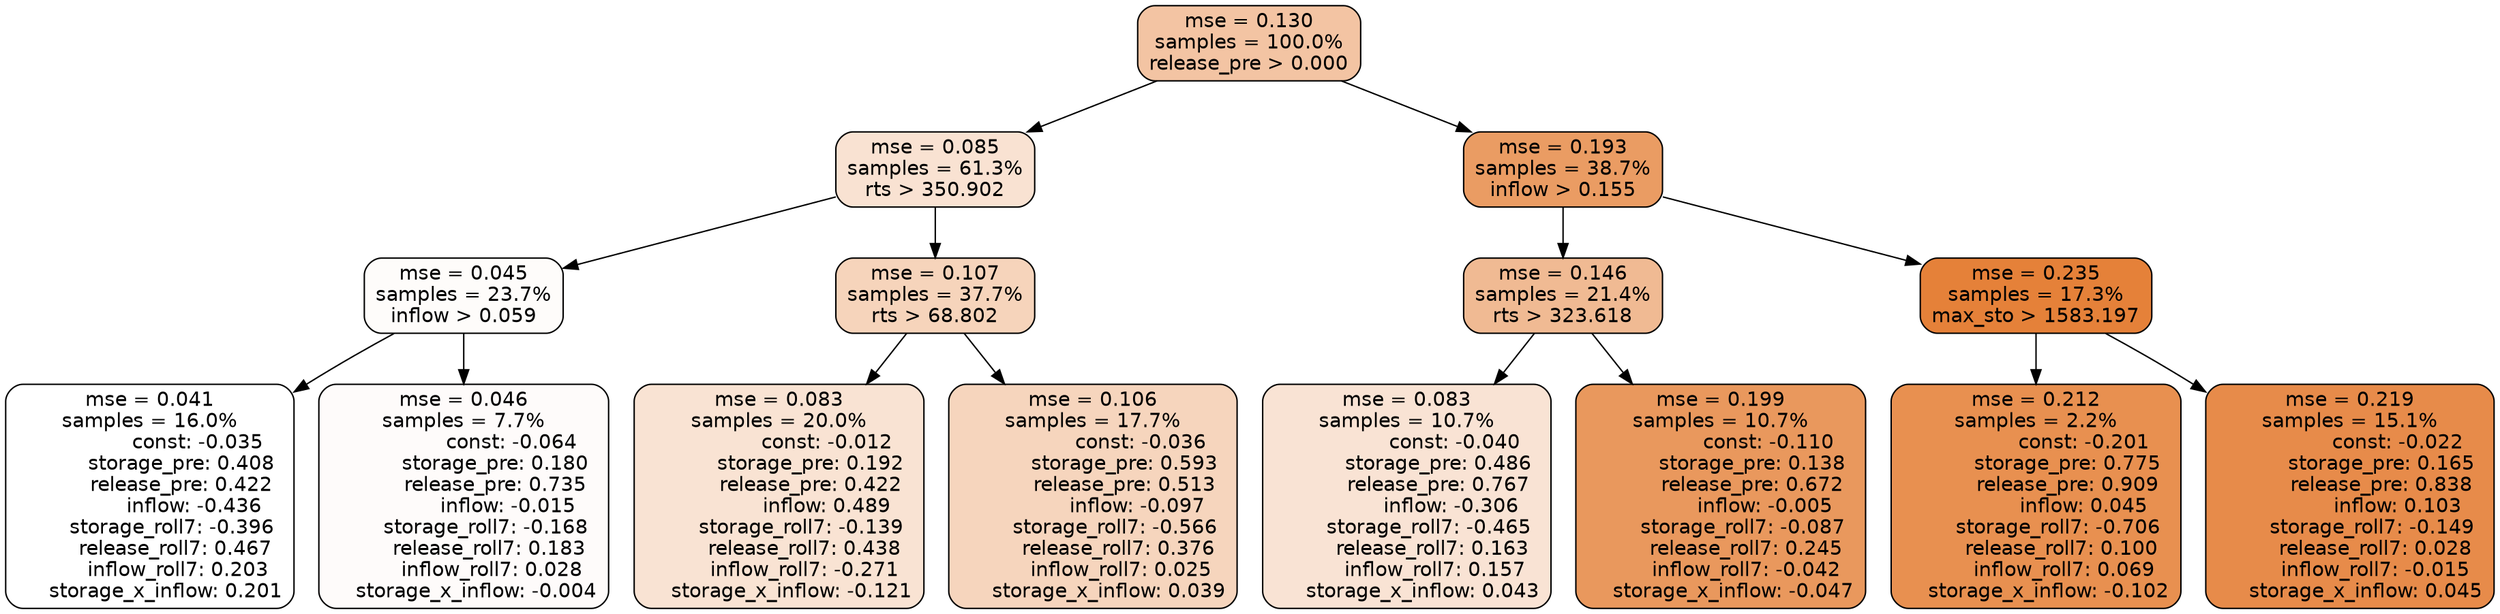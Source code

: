 digraph tree {
node [shape=rectangle, style="filled, rounded", color="black", fontname=helvetica] ;
edge [fontname=helvetica] ;
	"0" [label="mse = 0.130
samples = 100.0%
release_pre > 0.000", fillcolor="#f3c4a3"]
	"1" [label="mse = 0.085
samples = 61.3%
rts > 350.902", fillcolor="#f9e2d2"]
	"8" [label="mse = 0.193
samples = 38.7%
inflow > 0.155", fillcolor="#ea9c63"]
	"5" [label="mse = 0.045
samples = 23.7%
inflow > 0.059", fillcolor="#fefcfa"]
	"2" [label="mse = 0.107
samples = 37.7%
rts > 68.802", fillcolor="#f6d4bb"]
	"9" [label="mse = 0.146
samples = 21.4%
rts > 323.618", fillcolor="#f0ba93"]
	"12" [label="mse = 0.235
samples = 17.3%
max_sto > 1583.197", fillcolor="#e58139"]
	"6" [label="mse = 0.041
samples = 16.0%
               const: -0.035
          storage_pre: 0.408
          release_pre: 0.422
              inflow: -0.436
       storage_roll7: -0.396
        release_roll7: 0.467
         inflow_roll7: 0.203
     storage_x_inflow: 0.201", fillcolor="#ffffff"]
	"7" [label="mse = 0.046
samples = 7.7%
               const: -0.064
          storage_pre: 0.180
          release_pre: 0.735
              inflow: -0.015
       storage_roll7: -0.168
        release_roll7: 0.183
         inflow_roll7: 0.028
    storage_x_inflow: -0.004", fillcolor="#fefbfa"]
	"3" [label="mse = 0.083
samples = 20.0%
               const: -0.012
          storage_pre: 0.192
          release_pre: 0.422
               inflow: 0.489
       storage_roll7: -0.139
        release_roll7: 0.438
        inflow_roll7: -0.271
    storage_x_inflow: -0.121", fillcolor="#f9e3d3"]
	"4" [label="mse = 0.106
samples = 17.7%
               const: -0.036
          storage_pre: 0.593
          release_pre: 0.513
              inflow: -0.097
       storage_roll7: -0.566
        release_roll7: 0.376
         inflow_roll7: 0.025
     storage_x_inflow: 0.039", fillcolor="#f6d5bd"]
	"11" [label="mse = 0.083
samples = 10.7%
               const: -0.040
          storage_pre: 0.486
          release_pre: 0.767
              inflow: -0.306
       storage_roll7: -0.465
        release_roll7: 0.163
         inflow_roll7: 0.157
     storage_x_inflow: 0.043", fillcolor="#f9e3d4"]
	"10" [label="mse = 0.199
samples = 10.7%
               const: -0.110
          storage_pre: 0.138
          release_pre: 0.672
              inflow: -0.005
       storage_roll7: -0.087
        release_roll7: 0.245
        inflow_roll7: -0.042
    storage_x_inflow: -0.047", fillcolor="#e9985d"]
	"14" [label="mse = 0.212
samples = 2.2%
               const: -0.201
          storage_pre: 0.775
          release_pre: 0.909
               inflow: 0.045
       storage_roll7: -0.706
        release_roll7: 0.100
         inflow_roll7: 0.069
    storage_x_inflow: -0.102", fillcolor="#e89050"]
	"13" [label="mse = 0.219
samples = 15.1%
               const: -0.022
          storage_pre: 0.165
          release_pre: 0.838
               inflow: 0.103
       storage_roll7: -0.149
        release_roll7: 0.028
        inflow_roll7: -0.015
     storage_x_inflow: 0.045", fillcolor="#e78b4a"]

	"0" -> "1"
	"0" -> "8"
	"1" -> "2"
	"1" -> "5"
	"8" -> "9"
	"8" -> "12"
	"5" -> "6"
	"5" -> "7"
	"2" -> "3"
	"2" -> "4"
	"9" -> "10"
	"9" -> "11"
	"12" -> "13"
	"12" -> "14"
}